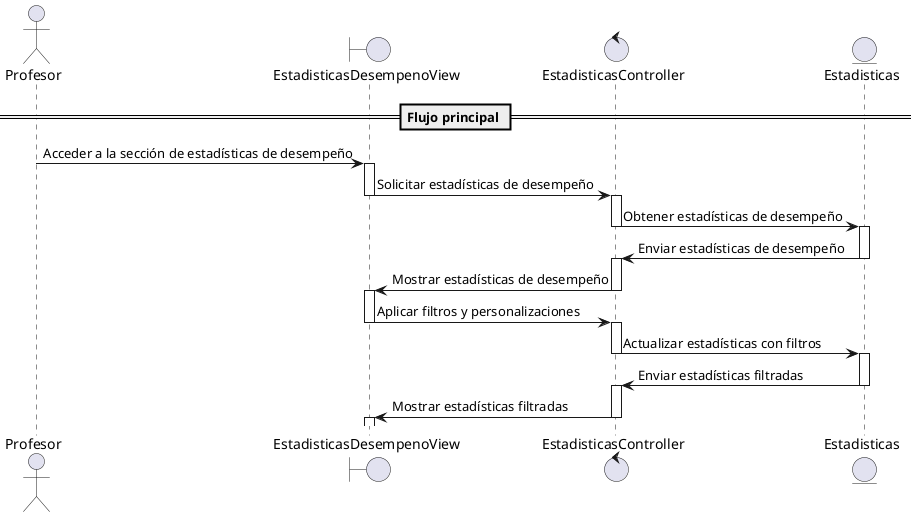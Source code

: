 @startuml
actor Profesor
boundary "EstadisticasDesempenoView" as View
control "EstadisticasController" as Controller
entity "Estadisticas" as Estadisticas

== Flujo principal ==
Profesor -> View --++: Acceder a la sección de estadísticas de desempeño
View -> Controller --++: Solicitar estadísticas de desempeño
Controller -> Estadisticas --++: Obtener estadísticas de desempeño
Estadisticas -> Controller --++: Enviar estadísticas de desempeño
Controller -> View --++: Mostrar estadísticas de desempeño
View -> Controller --++: Aplicar filtros y personalizaciones
Controller -> Estadisticas --++: Actualizar estadísticas con filtros
Estadisticas -> Controller --++: Enviar estadísticas filtradas
Controller -> View --++: Mostrar estadísticas filtradas
@enduml
